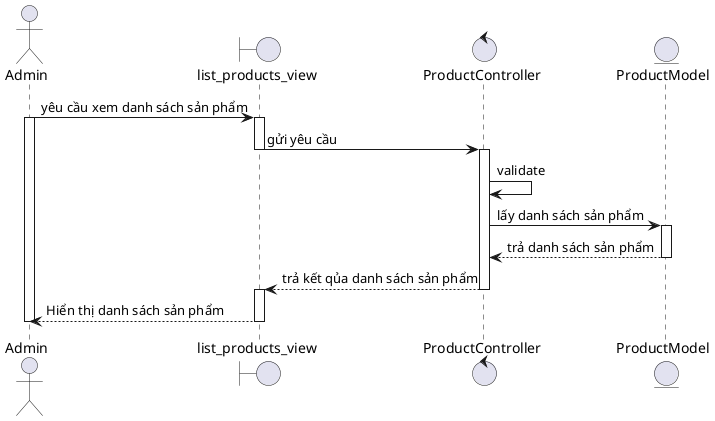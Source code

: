 @startuml
actor Admin
boundary list_products_view
control ProductController
entity ProductModel

Admin -> list_products_view : yêu cầu xem danh sách sản phẩm
activate Admin
activate list_products_view
list_products_view -> ProductController: gửi yêu cầu
deactivate list_products_view
activate ProductController
ProductController -> ProductController : validate
ProductController -> ProductModel : lấy danh sách sản phẩm
activate ProductModel
ProductModel --> ProductController : trả danh sách sản phẩm
deactivate ProductModel
ProductController --> list_products_view: trả kết qủa danh sách sản phẩm
deactivate ProductController
activate list_products_view
list_products_view --> Admin: Hiển thị danh sách sản phẩm
deactivate list_products_view
deactivate Admin

@enduml